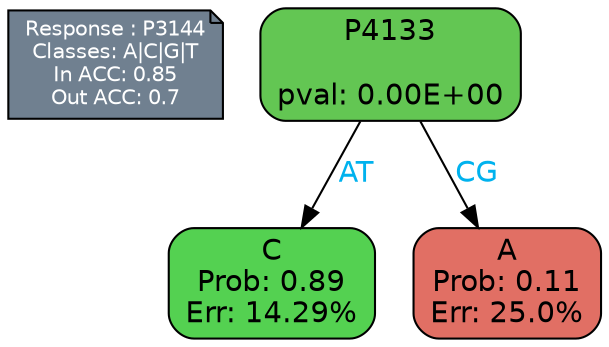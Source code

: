 digraph Tree {
node [shape=box, style="filled, rounded", color="black", fontname=helvetica] ;
graph [ranksep=equally, splines=polylines, bgcolor=transparent, dpi=600] ;
edge [fontname=helvetica] ;
LEGEND [label="Response : P3144
Classes: A|C|G|T
In ACC: 0.85
Out ACC: 0.7
",shape=note,align=left,style=filled,fillcolor="slategray",fontcolor="white",fontsize=10];1 [label="P4133

pval: 0.00E+00", fillcolor="#63c653"] ;
2 [label="C
Prob: 0.89
Err: 14.29%", fillcolor="#54d151"] ;
3 [label="A
Prob: 0.11
Err: 25.0%", fillcolor="#e16f64"] ;
1 -> 2 [label="AT",fontcolor=deepskyblue2] ;
1 -> 3 [label="CG",fontcolor=deepskyblue2] ;
{rank = same; 2;3;}{rank = same; LEGEND;1;}}